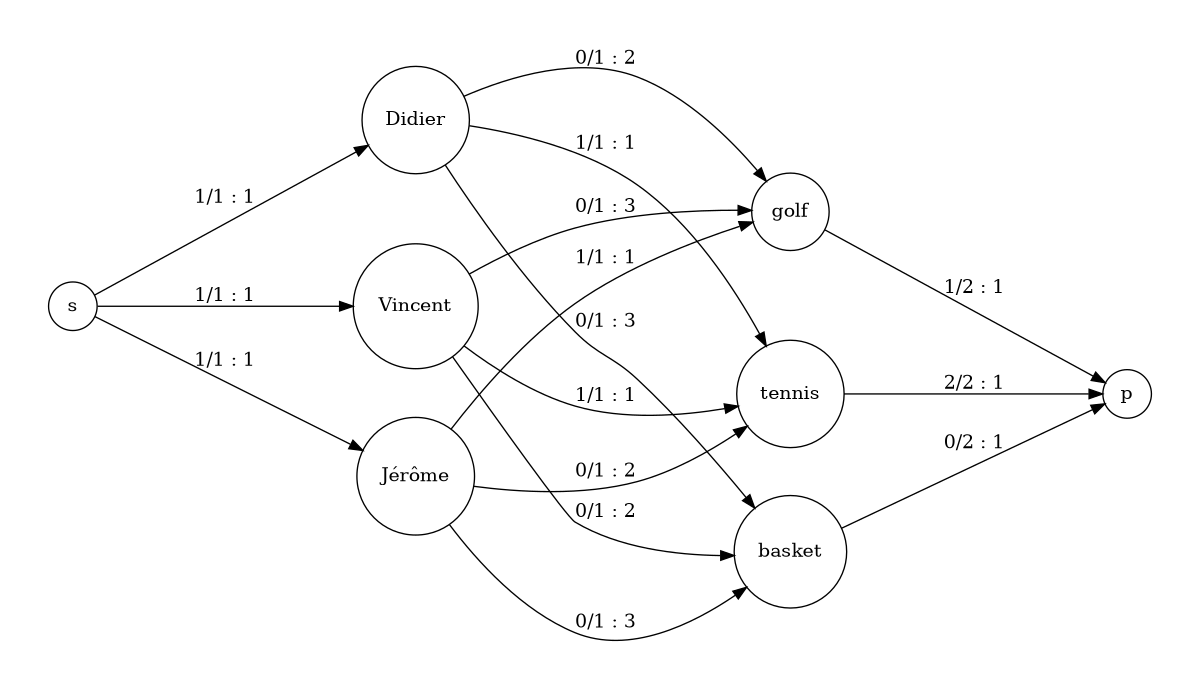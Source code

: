 strict digraph this_graph{
rankdir=LR;
size="8,5";
graph [pad="0.5", nodesep="0.5", dpi = 800,ranksep="2"]node [shape=circle];
tennis -> p [label = "2/2 : 1"];
Vincent -> tennis [label = "1/1 : 1"];
Vincent -> golf [label = "0/1 : 3"];
Vincent -> basket [label = "0/1 : 2"];
s -> Vincent [label = "1/1 : 1"];
s -> Didier [label = "1/1 : 1"];
s -> Jérôme [label = "1/1 : 1"];
Didier -> tennis [label = "1/1 : 1"];
Didier -> basket [label = "0/1 : 3"];
Didier -> golf [label = "0/1 : 2"];
golf -> p [label = "1/2 : 1"];
Jérôme -> golf [label = "1/1 : 1"];
Jérôme -> basket [label = "0/1 : 3"];
Jérôme -> tennis [label = "0/1 : 2"];
basket -> p [label = "0/2 : 1"];
}
